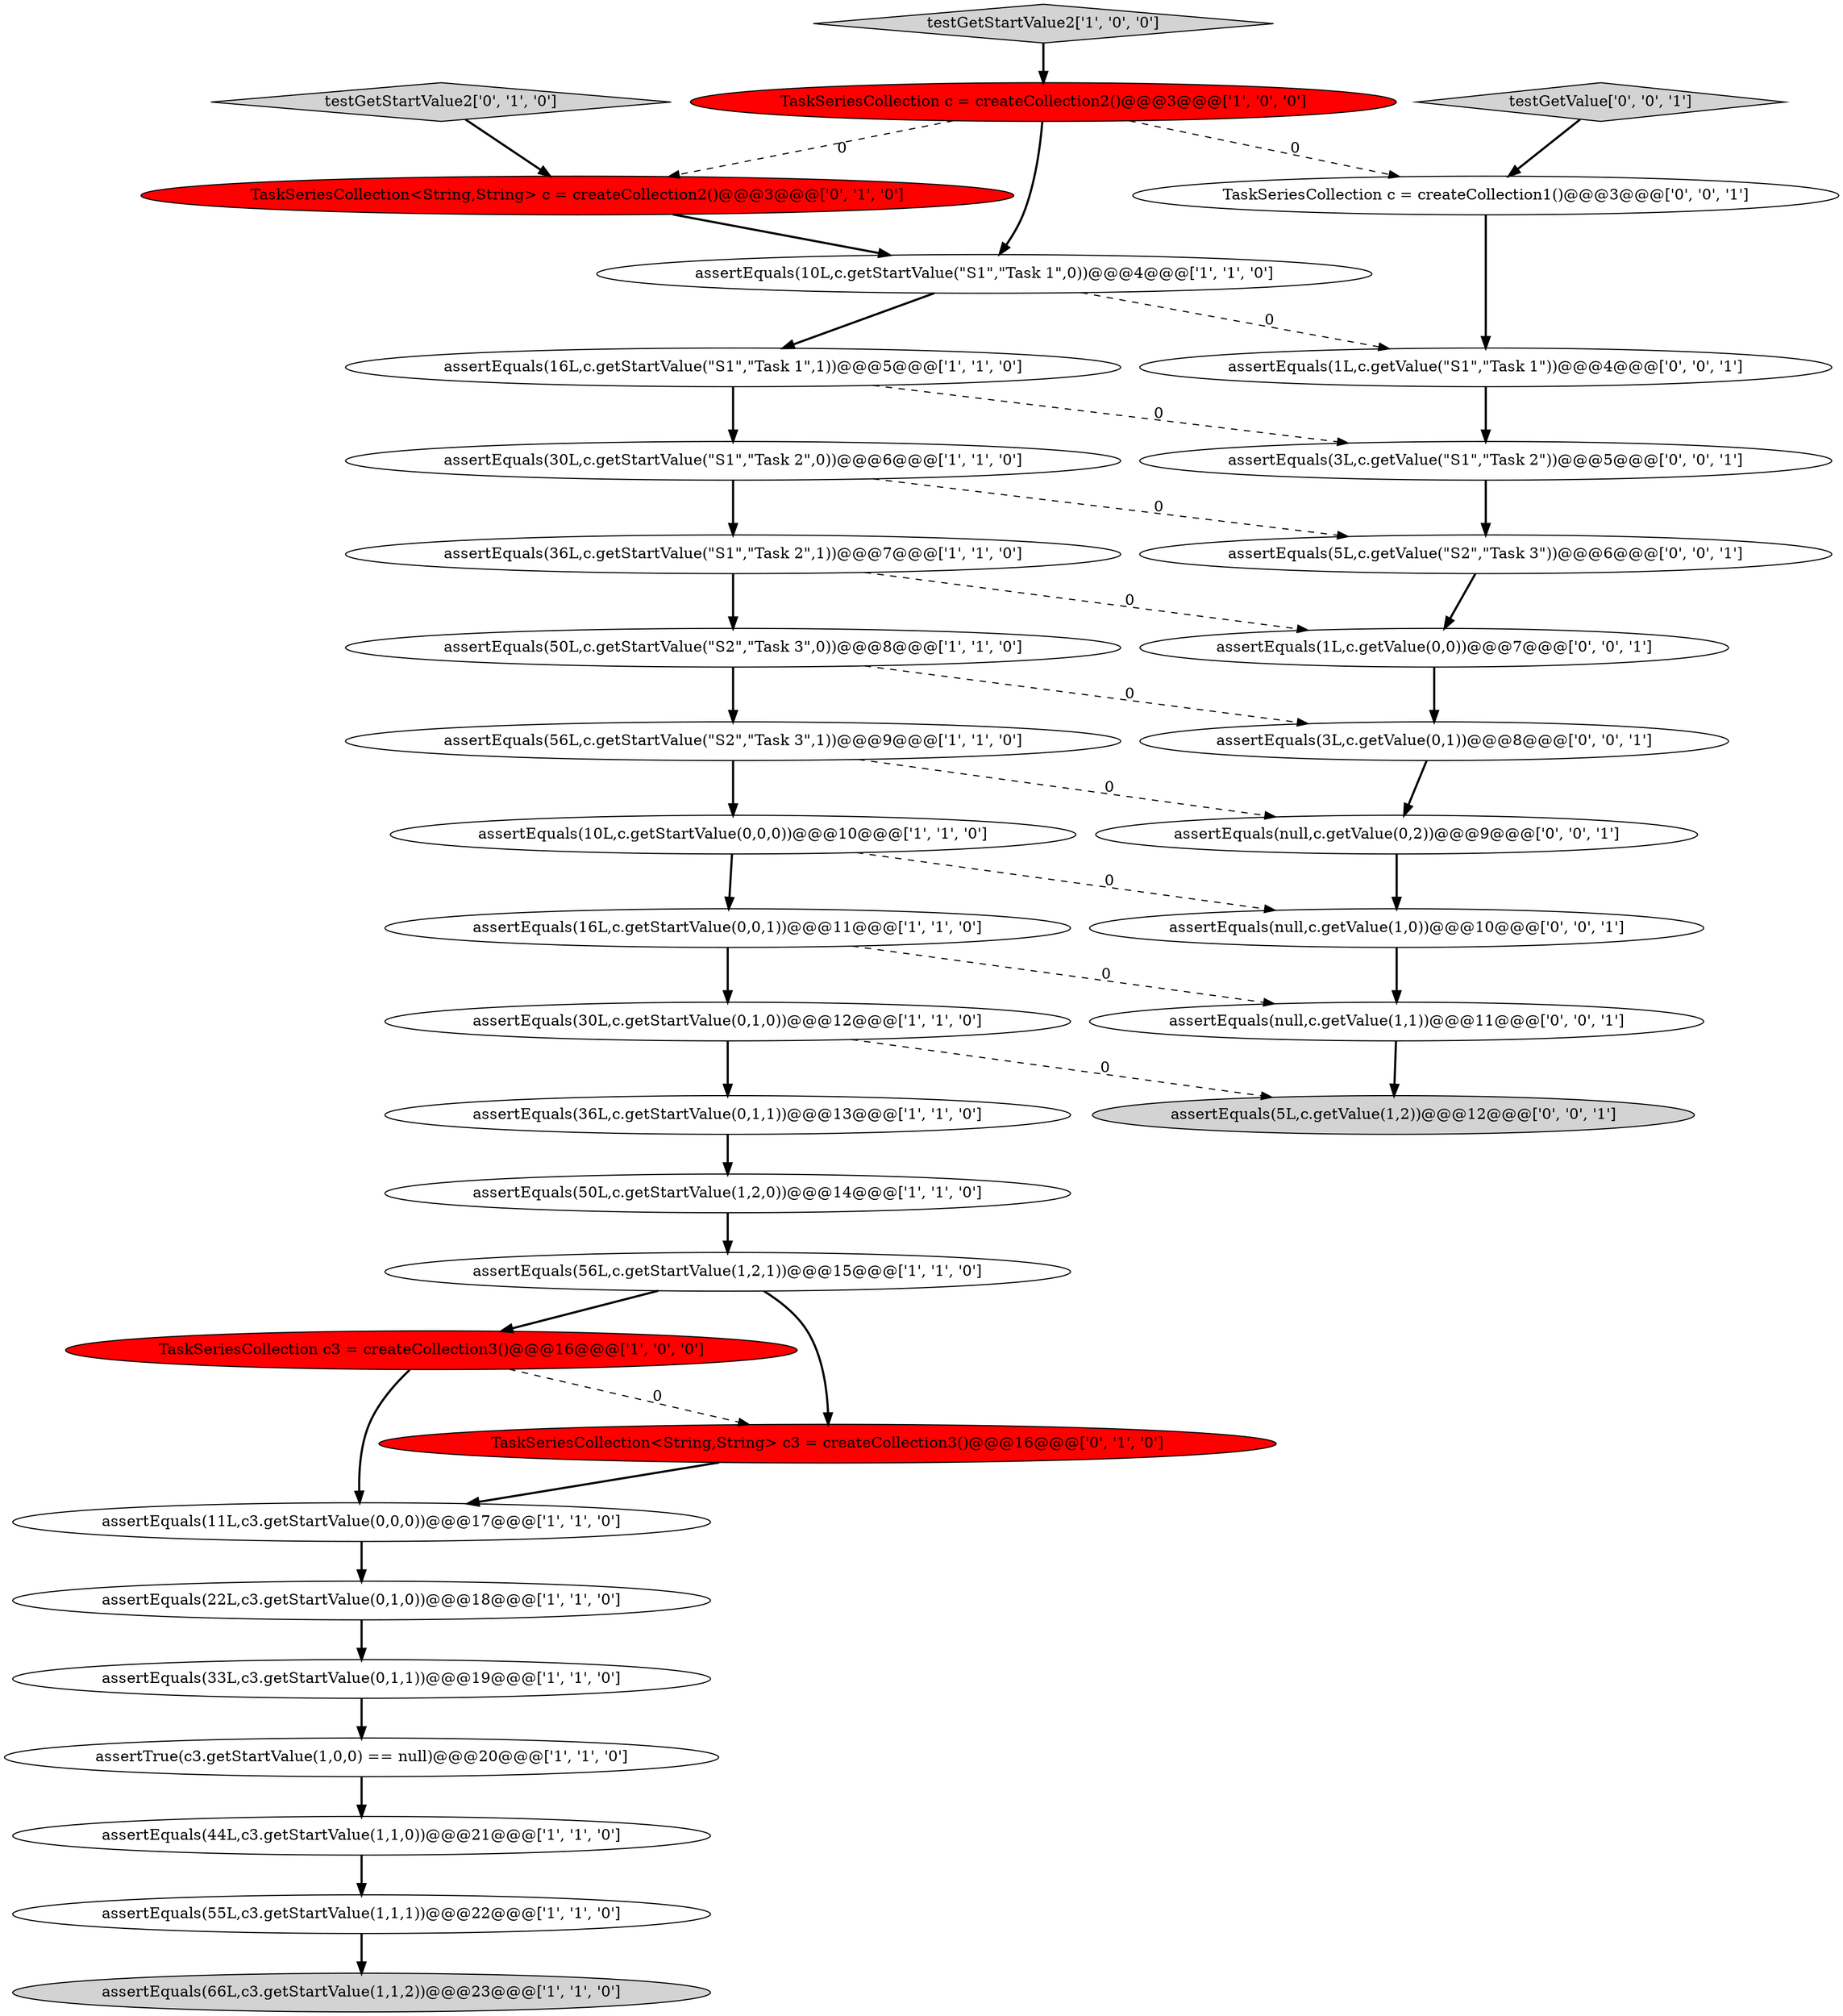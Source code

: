 digraph {
3 [style = filled, label = "testGetStartValue2['1', '0', '0']", fillcolor = lightgray, shape = diamond image = "AAA0AAABBB1BBB"];
22 [style = filled, label = "testGetStartValue2['0', '1', '0']", fillcolor = lightgray, shape = diamond image = "AAA0AAABBB2BBB"];
21 [style = filled, label = "assertEquals(16L,c.getStartValue(\"S1\",\"Task 1\",1))@@@5@@@['1', '1', '0']", fillcolor = white, shape = ellipse image = "AAA0AAABBB1BBB"];
31 [style = filled, label = "assertEquals(null,c.getValue(1,1))@@@11@@@['0', '0', '1']", fillcolor = white, shape = ellipse image = "AAA0AAABBB3BBB"];
5 [style = filled, label = "assertEquals(16L,c.getStartValue(0,0,1))@@@11@@@['1', '1', '0']", fillcolor = white, shape = ellipse image = "AAA0AAABBB1BBB"];
26 [style = filled, label = "assertEquals(5L,c.getValue(1,2))@@@12@@@['0', '0', '1']", fillcolor = lightgray, shape = ellipse image = "AAA0AAABBB3BBB"];
1 [style = filled, label = "assertEquals(36L,c.getStartValue(0,1,1))@@@13@@@['1', '1', '0']", fillcolor = white, shape = ellipse image = "AAA0AAABBB1BBB"];
23 [style = filled, label = "TaskSeriesCollection<String,String> c = createCollection2()@@@3@@@['0', '1', '0']", fillcolor = red, shape = ellipse image = "AAA1AAABBB2BBB"];
14 [style = filled, label = "assertEquals(36L,c.getStartValue(\"S1\",\"Task 2\",1))@@@7@@@['1', '1', '0']", fillcolor = white, shape = ellipse image = "AAA0AAABBB1BBB"];
34 [style = filled, label = "assertEquals(1L,c.getValue(\"S1\",\"Task 1\"))@@@4@@@['0', '0', '1']", fillcolor = white, shape = ellipse image = "AAA0AAABBB3BBB"];
8 [style = filled, label = "assertEquals(56L,c.getStartValue(1,2,1))@@@15@@@['1', '1', '0']", fillcolor = white, shape = ellipse image = "AAA0AAABBB1BBB"];
25 [style = filled, label = "assertEquals(3L,c.getValue(0,1))@@@8@@@['0', '0', '1']", fillcolor = white, shape = ellipse image = "AAA0AAABBB3BBB"];
9 [style = filled, label = "assertEquals(66L,c3.getStartValue(1,1,2))@@@23@@@['1', '1', '0']", fillcolor = lightgray, shape = ellipse image = "AAA0AAABBB1BBB"];
2 [style = filled, label = "assertEquals(10L,c.getStartValue(0,0,0))@@@10@@@['1', '1', '0']", fillcolor = white, shape = ellipse image = "AAA0AAABBB1BBB"];
6 [style = filled, label = "assertEquals(10L,c.getStartValue(\"S1\",\"Task 1\",0))@@@4@@@['1', '1', '0']", fillcolor = white, shape = ellipse image = "AAA0AAABBB1BBB"];
16 [style = filled, label = "TaskSeriesCollection c = createCollection2()@@@3@@@['1', '0', '0']", fillcolor = red, shape = ellipse image = "AAA1AAABBB1BBB"];
28 [style = filled, label = "TaskSeriesCollection c = createCollection1()@@@3@@@['0', '0', '1']", fillcolor = white, shape = ellipse image = "AAA0AAABBB3BBB"];
29 [style = filled, label = "assertEquals(1L,c.getValue(0,0))@@@7@@@['0', '0', '1']", fillcolor = white, shape = ellipse image = "AAA0AAABBB3BBB"];
30 [style = filled, label = "assertEquals(5L,c.getValue(\"S2\",\"Task 3\"))@@@6@@@['0', '0', '1']", fillcolor = white, shape = ellipse image = "AAA0AAABBB3BBB"];
0 [style = filled, label = "assertEquals(56L,c.getStartValue(\"S2\",\"Task 3\",1))@@@9@@@['1', '1', '0']", fillcolor = white, shape = ellipse image = "AAA0AAABBB1BBB"];
15 [style = filled, label = "assertEquals(50L,c.getStartValue(1,2,0))@@@14@@@['1', '1', '0']", fillcolor = white, shape = ellipse image = "AAA0AAABBB1BBB"];
35 [style = filled, label = "assertEquals(null,c.getValue(0,2))@@@9@@@['0', '0', '1']", fillcolor = white, shape = ellipse image = "AAA0AAABBB3BBB"];
13 [style = filled, label = "assertEquals(30L,c.getStartValue(\"S1\",\"Task 2\",0))@@@6@@@['1', '1', '0']", fillcolor = white, shape = ellipse image = "AAA0AAABBB1BBB"];
11 [style = filled, label = "assertEquals(11L,c3.getStartValue(0,0,0))@@@17@@@['1', '1', '0']", fillcolor = white, shape = ellipse image = "AAA0AAABBB1BBB"];
7 [style = filled, label = "TaskSeriesCollection c3 = createCollection3()@@@16@@@['1', '0', '0']", fillcolor = red, shape = ellipse image = "AAA1AAABBB1BBB"];
18 [style = filled, label = "assertTrue(c3.getStartValue(1,0,0) == null)@@@20@@@['1', '1', '0']", fillcolor = white, shape = ellipse image = "AAA0AAABBB1BBB"];
24 [style = filled, label = "TaskSeriesCollection<String,String> c3 = createCollection3()@@@16@@@['0', '1', '0']", fillcolor = red, shape = ellipse image = "AAA1AAABBB2BBB"];
10 [style = filled, label = "assertEquals(50L,c.getStartValue(\"S2\",\"Task 3\",0))@@@8@@@['1', '1', '0']", fillcolor = white, shape = ellipse image = "AAA0AAABBB1BBB"];
17 [style = filled, label = "assertEquals(55L,c3.getStartValue(1,1,1))@@@22@@@['1', '1', '0']", fillcolor = white, shape = ellipse image = "AAA0AAABBB1BBB"];
19 [style = filled, label = "assertEquals(30L,c.getStartValue(0,1,0))@@@12@@@['1', '1', '0']", fillcolor = white, shape = ellipse image = "AAA0AAABBB1BBB"];
33 [style = filled, label = "assertEquals(null,c.getValue(1,0))@@@10@@@['0', '0', '1']", fillcolor = white, shape = ellipse image = "AAA0AAABBB3BBB"];
20 [style = filled, label = "assertEquals(44L,c3.getStartValue(1,1,0))@@@21@@@['1', '1', '0']", fillcolor = white, shape = ellipse image = "AAA0AAABBB1BBB"];
4 [style = filled, label = "assertEquals(33L,c3.getStartValue(0,1,1))@@@19@@@['1', '1', '0']", fillcolor = white, shape = ellipse image = "AAA0AAABBB1BBB"];
32 [style = filled, label = "assertEquals(3L,c.getValue(\"S1\",\"Task 2\"))@@@5@@@['0', '0', '1']", fillcolor = white, shape = ellipse image = "AAA0AAABBB3BBB"];
12 [style = filled, label = "assertEquals(22L,c3.getStartValue(0,1,0))@@@18@@@['1', '1', '0']", fillcolor = white, shape = ellipse image = "AAA0AAABBB1BBB"];
27 [style = filled, label = "testGetValue['0', '0', '1']", fillcolor = lightgray, shape = diamond image = "AAA0AAABBB3BBB"];
7->11 [style = bold, label=""];
20->17 [style = bold, label=""];
28->34 [style = bold, label=""];
6->21 [style = bold, label=""];
1->15 [style = bold, label=""];
17->9 [style = bold, label=""];
16->6 [style = bold, label=""];
0->2 [style = bold, label=""];
27->28 [style = bold, label=""];
35->33 [style = bold, label=""];
14->10 [style = bold, label=""];
29->25 [style = bold, label=""];
11->12 [style = bold, label=""];
4->18 [style = bold, label=""];
16->23 [style = dashed, label="0"];
6->34 [style = dashed, label="0"];
3->16 [style = bold, label=""];
32->30 [style = bold, label=""];
25->35 [style = bold, label=""];
22->23 [style = bold, label=""];
30->29 [style = bold, label=""];
8->7 [style = bold, label=""];
21->32 [style = dashed, label="0"];
5->19 [style = bold, label=""];
19->1 [style = bold, label=""];
18->20 [style = bold, label=""];
31->26 [style = bold, label=""];
19->26 [style = dashed, label="0"];
12->4 [style = bold, label=""];
21->13 [style = bold, label=""];
7->24 [style = dashed, label="0"];
24->11 [style = bold, label=""];
23->6 [style = bold, label=""];
10->0 [style = bold, label=""];
5->31 [style = dashed, label="0"];
33->31 [style = bold, label=""];
34->32 [style = bold, label=""];
2->33 [style = dashed, label="0"];
0->35 [style = dashed, label="0"];
16->28 [style = dashed, label="0"];
14->29 [style = dashed, label="0"];
13->14 [style = bold, label=""];
13->30 [style = dashed, label="0"];
15->8 [style = bold, label=""];
10->25 [style = dashed, label="0"];
2->5 [style = bold, label=""];
8->24 [style = bold, label=""];
}
